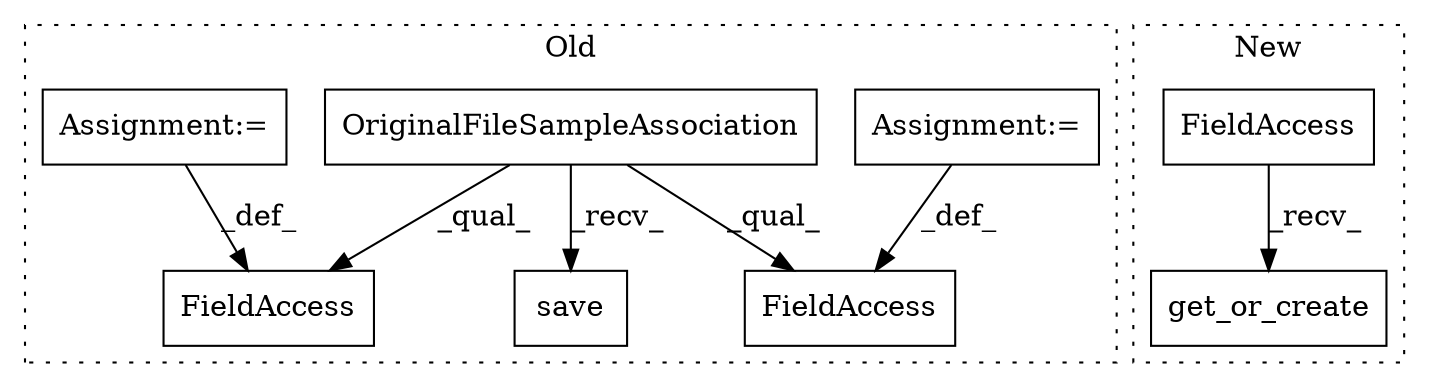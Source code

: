 digraph G {
subgraph cluster0 {
1 [label="OriginalFileSampleAssociation" a="32" s="10104" l="31" shape="box"];
3 [label="save" a="32" s="10311" l="6" shape="box"];
4 [label="FieldAccess" a="22" s="10208" l="46" shape="box"];
6 [label="FieldAccess" a="22" s="10145" l="39" shape="box"];
7 [label="Assignment:=" a="7" s="10254" l="1" shape="box"];
8 [label="Assignment:=" a="7" s="10184" l="1" shape="box"];
label = "Old";
style="dotted";
}
subgraph cluster1 {
2 [label="get_or_create" a="32" s="8008,8053" l="14,1" shape="box"];
5 [label="FieldAccess" a="22" s="7972" l="35" shape="box"];
label = "New";
style="dotted";
}
1 -> 3 [label="_recv_"];
1 -> 6 [label="_qual_"];
1 -> 4 [label="_qual_"];
5 -> 2 [label="_recv_"];
7 -> 4 [label="_def_"];
8 -> 6 [label="_def_"];
}